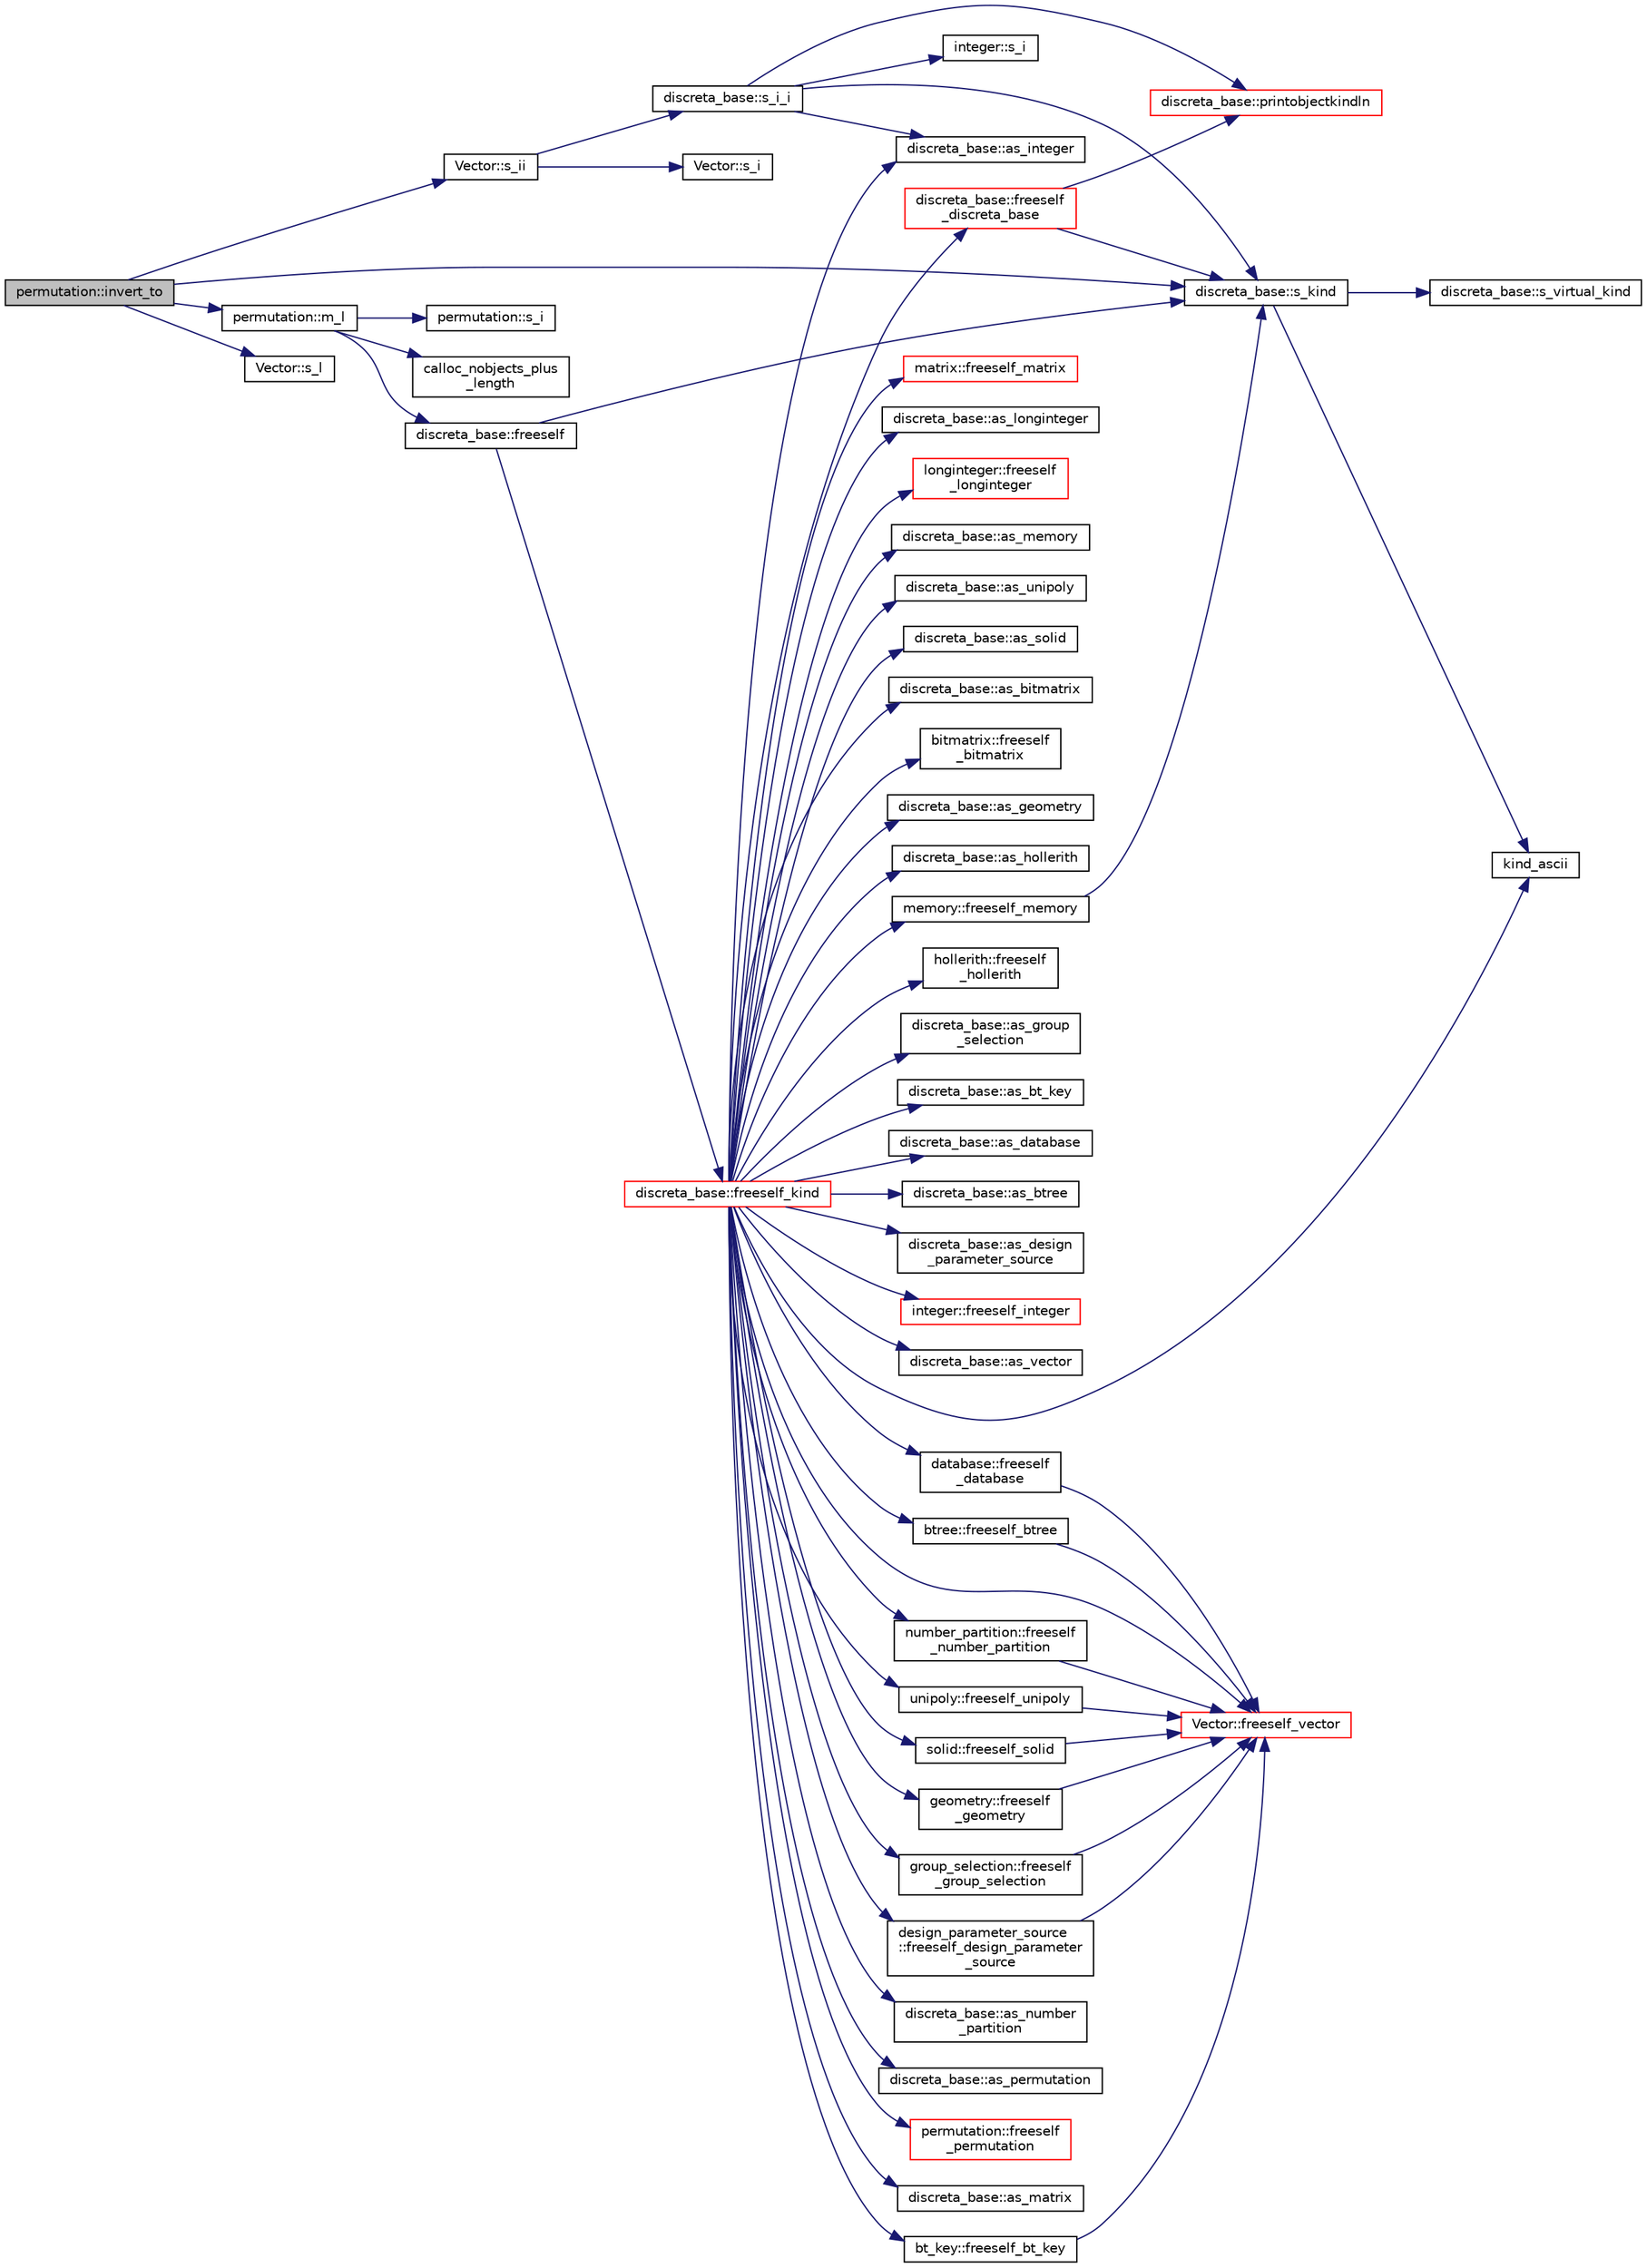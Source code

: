 digraph "permutation::invert_to"
{
  edge [fontname="Helvetica",fontsize="10",labelfontname="Helvetica",labelfontsize="10"];
  node [fontname="Helvetica",fontsize="10",shape=record];
  rankdir="LR";
  Node1384 [label="permutation::invert_to",height=0.2,width=0.4,color="black", fillcolor="grey75", style="filled", fontcolor="black"];
  Node1384 -> Node1385 [color="midnightblue",fontsize="10",style="solid",fontname="Helvetica"];
  Node1385 [label="discreta_base::s_kind",height=0.2,width=0.4,color="black", fillcolor="white", style="filled",URL="$d7/d71/classdiscreta__base.html#a8a830025c74adbbc3362418a7c2ba157"];
  Node1385 -> Node1386 [color="midnightblue",fontsize="10",style="solid",fontname="Helvetica"];
  Node1386 [label="discreta_base::s_virtual_kind",height=0.2,width=0.4,color="black", fillcolor="white", style="filled",URL="$d7/d71/classdiscreta__base.html#a52778a6d6943a468be083d0785d418fb"];
  Node1385 -> Node1387 [color="midnightblue",fontsize="10",style="solid",fontname="Helvetica"];
  Node1387 [label="kind_ascii",height=0.2,width=0.4,color="black", fillcolor="white", style="filled",URL="$d9/d60/discreta_8h.html#ad0ce825a9f29bc6cec27e1b64cfe27bf"];
  Node1384 -> Node1388 [color="midnightblue",fontsize="10",style="solid",fontname="Helvetica"];
  Node1388 [label="Vector::s_l",height=0.2,width=0.4,color="black", fillcolor="white", style="filled",URL="$d5/db2/class_vector.html#ad2dc082288f858d22a528832289e0704"];
  Node1384 -> Node1389 [color="midnightblue",fontsize="10",style="solid",fontname="Helvetica"];
  Node1389 [label="permutation::m_l",height=0.2,width=0.4,color="black", fillcolor="white", style="filled",URL="$d0/d08/classpermutation.html#a9cf73421f89b2c24cf2d08f002752030"];
  Node1389 -> Node1390 [color="midnightblue",fontsize="10",style="solid",fontname="Helvetica"];
  Node1390 [label="discreta_base::freeself",height=0.2,width=0.4,color="black", fillcolor="white", style="filled",URL="$d7/d71/classdiscreta__base.html#a9a3c9501a562293b5667c11b9174d6e5"];
  Node1390 -> Node1391 [color="midnightblue",fontsize="10",style="solid",fontname="Helvetica"];
  Node1391 [label="discreta_base::freeself_kind",height=0.2,width=0.4,color="red", fillcolor="white", style="filled",URL="$d7/d71/classdiscreta__base.html#a63a23ada2165b3838fab719ed458cec8"];
  Node1391 -> Node1392 [color="midnightblue",fontsize="10",style="solid",fontname="Helvetica"];
  Node1392 [label="discreta_base::freeself\l_discreta_base",height=0.2,width=0.4,color="red", fillcolor="white", style="filled",URL="$d7/d71/classdiscreta__base.html#a8b1ec2cee4566034441e066dc2c027db"];
  Node1392 -> Node1385 [color="midnightblue",fontsize="10",style="solid",fontname="Helvetica"];
  Node1392 -> Node1393 [color="midnightblue",fontsize="10",style="solid",fontname="Helvetica"];
  Node1393 [label="discreta_base::printobjectkindln",height=0.2,width=0.4,color="red", fillcolor="white", style="filled",URL="$d7/d71/classdiscreta__base.html#a677ccc8f392ebedde05e453f8cf59559"];
  Node1391 -> Node1396 [color="midnightblue",fontsize="10",style="solid",fontname="Helvetica"];
  Node1396 [label="discreta_base::as_integer",height=0.2,width=0.4,color="black", fillcolor="white", style="filled",URL="$d7/d71/classdiscreta__base.html#a00d7691eaf874fd283d942692fe8dd26"];
  Node1391 -> Node1397 [color="midnightblue",fontsize="10",style="solid",fontname="Helvetica"];
  Node1397 [label="integer::freeself_integer",height=0.2,width=0.4,color="red", fillcolor="white", style="filled",URL="$d0/de5/classinteger.html#a02eb557612c9db1820dd75a77151edc0"];
  Node1391 -> Node1398 [color="midnightblue",fontsize="10",style="solid",fontname="Helvetica"];
  Node1398 [label="discreta_base::as_vector",height=0.2,width=0.4,color="black", fillcolor="white", style="filled",URL="$d7/d71/classdiscreta__base.html#a7bdd6cae39c380b128ee9e17e42cf020"];
  Node1391 -> Node1399 [color="midnightblue",fontsize="10",style="solid",fontname="Helvetica"];
  Node1399 [label="Vector::freeself_vector",height=0.2,width=0.4,color="red", fillcolor="white", style="filled",URL="$d5/db2/class_vector.html#ad55c58937ca8fb342247a2c0fb572d20"];
  Node1391 -> Node1401 [color="midnightblue",fontsize="10",style="solid",fontname="Helvetica"];
  Node1401 [label="discreta_base::as_number\l_partition",height=0.2,width=0.4,color="black", fillcolor="white", style="filled",URL="$d7/d71/classdiscreta__base.html#a307aa09de0e925d46697707968ffab00"];
  Node1391 -> Node1402 [color="midnightblue",fontsize="10",style="solid",fontname="Helvetica"];
  Node1402 [label="number_partition::freeself\l_number_partition",height=0.2,width=0.4,color="black", fillcolor="white", style="filled",URL="$df/d50/classnumber__partition.html#aa74111c1c8cd218b654e7b7c1ca42eb5"];
  Node1402 -> Node1399 [color="midnightblue",fontsize="10",style="solid",fontname="Helvetica"];
  Node1391 -> Node1403 [color="midnightblue",fontsize="10",style="solid",fontname="Helvetica"];
  Node1403 [label="discreta_base::as_permutation",height=0.2,width=0.4,color="black", fillcolor="white", style="filled",URL="$d7/d71/classdiscreta__base.html#aa4e72f36a82984239b12ae831e131098"];
  Node1391 -> Node1404 [color="midnightblue",fontsize="10",style="solid",fontname="Helvetica"];
  Node1404 [label="permutation::freeself\l_permutation",height=0.2,width=0.4,color="red", fillcolor="white", style="filled",URL="$d0/d08/classpermutation.html#a1f86343fa765d71c976d79e5ce372c12"];
  Node1391 -> Node1405 [color="midnightblue",fontsize="10",style="solid",fontname="Helvetica"];
  Node1405 [label="discreta_base::as_matrix",height=0.2,width=0.4,color="black", fillcolor="white", style="filled",URL="$d7/d71/classdiscreta__base.html#ae4d7f56d917a4707b838fbffde6467ff"];
  Node1391 -> Node1406 [color="midnightblue",fontsize="10",style="solid",fontname="Helvetica"];
  Node1406 [label="matrix::freeself_matrix",height=0.2,width=0.4,color="red", fillcolor="white", style="filled",URL="$d1/d8d/classmatrix.html#ab47d61820499f35c15bf82fb6a3b9bd1"];
  Node1391 -> Node1408 [color="midnightblue",fontsize="10",style="solid",fontname="Helvetica"];
  Node1408 [label="discreta_base::as_longinteger",height=0.2,width=0.4,color="black", fillcolor="white", style="filled",URL="$d7/d71/classdiscreta__base.html#a20a094639eb711b10c8694c51937f7cd"];
  Node1391 -> Node1409 [color="midnightblue",fontsize="10",style="solid",fontname="Helvetica"];
  Node1409 [label="longinteger::freeself\l_longinteger",height=0.2,width=0.4,color="red", fillcolor="white", style="filled",URL="$d3/d71/classlonginteger.html#a82006f4b7c6bf897de0387497e16c219"];
  Node1391 -> Node1411 [color="midnightblue",fontsize="10",style="solid",fontname="Helvetica"];
  Node1411 [label="discreta_base::as_memory",height=0.2,width=0.4,color="black", fillcolor="white", style="filled",URL="$d7/d71/classdiscreta__base.html#ad94b2d7dce0cd4fa22db57f6e79c4bd2"];
  Node1391 -> Node1412 [color="midnightblue",fontsize="10",style="solid",fontname="Helvetica"];
  Node1412 [label="memory::freeself_memory",height=0.2,width=0.4,color="black", fillcolor="white", style="filled",URL="$d8/d99/classmemory.html#a19366f9105d79a0e818cc19255d7ef4f"];
  Node1412 -> Node1385 [color="midnightblue",fontsize="10",style="solid",fontname="Helvetica"];
  Node1391 -> Node1413 [color="midnightblue",fontsize="10",style="solid",fontname="Helvetica"];
  Node1413 [label="discreta_base::as_unipoly",height=0.2,width=0.4,color="black", fillcolor="white", style="filled",URL="$d7/d71/classdiscreta__base.html#ad50d8027f039fe5c2478cddb243adc9d"];
  Node1391 -> Node1414 [color="midnightblue",fontsize="10",style="solid",fontname="Helvetica"];
  Node1414 [label="unipoly::freeself_unipoly",height=0.2,width=0.4,color="black", fillcolor="white", style="filled",URL="$d1/d89/classunipoly.html#aad315db6c6adb555a0c63877aab7d27e"];
  Node1414 -> Node1399 [color="midnightblue",fontsize="10",style="solid",fontname="Helvetica"];
  Node1391 -> Node1415 [color="midnightblue",fontsize="10",style="solid",fontname="Helvetica"];
  Node1415 [label="discreta_base::as_solid",height=0.2,width=0.4,color="black", fillcolor="white", style="filled",URL="$d7/d71/classdiscreta__base.html#a1fc5f2b85ec97ab0a69dd64903c970a5"];
  Node1391 -> Node1416 [color="midnightblue",fontsize="10",style="solid",fontname="Helvetica"];
  Node1416 [label="solid::freeself_solid",height=0.2,width=0.4,color="black", fillcolor="white", style="filled",URL="$d8/def/classsolid.html#a84c2f0abd7b24b1cf2ccefa9c99567fe"];
  Node1416 -> Node1399 [color="midnightblue",fontsize="10",style="solid",fontname="Helvetica"];
  Node1391 -> Node1417 [color="midnightblue",fontsize="10",style="solid",fontname="Helvetica"];
  Node1417 [label="discreta_base::as_bitmatrix",height=0.2,width=0.4,color="black", fillcolor="white", style="filled",URL="$d7/d71/classdiscreta__base.html#a071ad54ea8ef6c9d1d15f532e5a76df6"];
  Node1391 -> Node1418 [color="midnightblue",fontsize="10",style="solid",fontname="Helvetica"];
  Node1418 [label="bitmatrix::freeself\l_bitmatrix",height=0.2,width=0.4,color="black", fillcolor="white", style="filled",URL="$de/dc8/classbitmatrix.html#a4b84eed56a244df63819eae6b7ba1eff"];
  Node1391 -> Node1419 [color="midnightblue",fontsize="10",style="solid",fontname="Helvetica"];
  Node1419 [label="discreta_base::as_geometry",height=0.2,width=0.4,color="black", fillcolor="white", style="filled",URL="$d7/d71/classdiscreta__base.html#a38fc7b4cdd830703e9d87354b79bc5c8"];
  Node1391 -> Node1420 [color="midnightblue",fontsize="10",style="solid",fontname="Helvetica"];
  Node1420 [label="geometry::freeself\l_geometry",height=0.2,width=0.4,color="black", fillcolor="white", style="filled",URL="$da/d44/classgeometry.html#a504b1b52d24b4ae00d9fd0b7838b57e6"];
  Node1420 -> Node1399 [color="midnightblue",fontsize="10",style="solid",fontname="Helvetica"];
  Node1391 -> Node1421 [color="midnightblue",fontsize="10",style="solid",fontname="Helvetica"];
  Node1421 [label="discreta_base::as_hollerith",height=0.2,width=0.4,color="black", fillcolor="white", style="filled",URL="$d7/d71/classdiscreta__base.html#a3e66f82711f314710107e2f29e589690"];
  Node1391 -> Node1422 [color="midnightblue",fontsize="10",style="solid",fontname="Helvetica"];
  Node1422 [label="hollerith::freeself\l_hollerith",height=0.2,width=0.4,color="black", fillcolor="white", style="filled",URL="$d8/d99/classhollerith.html#a240d1b30780c9e09323d0b3ad5e2d1f7"];
  Node1391 -> Node1423 [color="midnightblue",fontsize="10",style="solid",fontname="Helvetica"];
  Node1423 [label="discreta_base::as_group\l_selection",height=0.2,width=0.4,color="black", fillcolor="white", style="filled",URL="$d7/d71/classdiscreta__base.html#aae1bac4883c567718bef9fb610abbdc8"];
  Node1391 -> Node1424 [color="midnightblue",fontsize="10",style="solid",fontname="Helvetica"];
  Node1424 [label="group_selection::freeself\l_group_selection",height=0.2,width=0.4,color="black", fillcolor="white", style="filled",URL="$d6/db0/classgroup__selection.html#a778b1a466858bf7f90516eeba1795798"];
  Node1424 -> Node1399 [color="midnightblue",fontsize="10",style="solid",fontname="Helvetica"];
  Node1391 -> Node1425 [color="midnightblue",fontsize="10",style="solid",fontname="Helvetica"];
  Node1425 [label="discreta_base::as_bt_key",height=0.2,width=0.4,color="black", fillcolor="white", style="filled",URL="$d7/d71/classdiscreta__base.html#a2734c6e08dca17cf6588bd5064ec1b9f"];
  Node1391 -> Node1426 [color="midnightblue",fontsize="10",style="solid",fontname="Helvetica"];
  Node1426 [label="bt_key::freeself_bt_key",height=0.2,width=0.4,color="black", fillcolor="white", style="filled",URL="$d1/de5/classbt__key.html#aad1f5a9b943d3ae072f1d09a9bb126c6"];
  Node1426 -> Node1399 [color="midnightblue",fontsize="10",style="solid",fontname="Helvetica"];
  Node1391 -> Node1427 [color="midnightblue",fontsize="10",style="solid",fontname="Helvetica"];
  Node1427 [label="discreta_base::as_database",height=0.2,width=0.4,color="black", fillcolor="white", style="filled",URL="$d7/d71/classdiscreta__base.html#ab055d39d58210a2b03ba3d33703b09a9"];
  Node1391 -> Node1428 [color="midnightblue",fontsize="10",style="solid",fontname="Helvetica"];
  Node1428 [label="database::freeself\l_database",height=0.2,width=0.4,color="black", fillcolor="white", style="filled",URL="$db/d72/classdatabase.html#a4dc263211f9b364e4fa733c8cf53e066"];
  Node1428 -> Node1399 [color="midnightblue",fontsize="10",style="solid",fontname="Helvetica"];
  Node1391 -> Node1429 [color="midnightblue",fontsize="10",style="solid",fontname="Helvetica"];
  Node1429 [label="discreta_base::as_btree",height=0.2,width=0.4,color="black", fillcolor="white", style="filled",URL="$d7/d71/classdiscreta__base.html#a78e76674cef2ec113c17989c11288778"];
  Node1391 -> Node1430 [color="midnightblue",fontsize="10",style="solid",fontname="Helvetica"];
  Node1430 [label="btree::freeself_btree",height=0.2,width=0.4,color="black", fillcolor="white", style="filled",URL="$dd/db0/classbtree.html#af866a69c5f887781efdcd491d71f2c28"];
  Node1430 -> Node1399 [color="midnightblue",fontsize="10",style="solid",fontname="Helvetica"];
  Node1391 -> Node1431 [color="midnightblue",fontsize="10",style="solid",fontname="Helvetica"];
  Node1431 [label="discreta_base::as_design\l_parameter_source",height=0.2,width=0.4,color="black", fillcolor="white", style="filled",URL="$d7/d71/classdiscreta__base.html#a59cbf837c6582ded5bc586265d13d81a"];
  Node1391 -> Node1432 [color="midnightblue",fontsize="10",style="solid",fontname="Helvetica"];
  Node1432 [label="design_parameter_source\l::freeself_design_parameter\l_source",height=0.2,width=0.4,color="black", fillcolor="white", style="filled",URL="$df/d4b/classdesign__parameter__source.html#a61e751fbde5330ede70525d4953bbc79"];
  Node1432 -> Node1399 [color="midnightblue",fontsize="10",style="solid",fontname="Helvetica"];
  Node1391 -> Node1387 [color="midnightblue",fontsize="10",style="solid",fontname="Helvetica"];
  Node1390 -> Node1385 [color="midnightblue",fontsize="10",style="solid",fontname="Helvetica"];
  Node1389 -> Node1435 [color="midnightblue",fontsize="10",style="solid",fontname="Helvetica"];
  Node1435 [label="calloc_nobjects_plus\l_length",height=0.2,width=0.4,color="black", fillcolor="white", style="filled",URL="$d9/d60/discreta_8h.html#a71599d54c8c17dfa065a363f5cdd0aa4"];
  Node1389 -> Node1436 [color="midnightblue",fontsize="10",style="solid",fontname="Helvetica"];
  Node1436 [label="permutation::s_i",height=0.2,width=0.4,color="black", fillcolor="white", style="filled",URL="$d0/d08/classpermutation.html#ab8c74af5111dbf8808da04214b918873"];
  Node1384 -> Node1437 [color="midnightblue",fontsize="10",style="solid",fontname="Helvetica"];
  Node1437 [label="Vector::s_ii",height=0.2,width=0.4,color="black", fillcolor="white", style="filled",URL="$d5/db2/class_vector.html#a75d4942cc7b9794717b4846c10520db8"];
  Node1437 -> Node1438 [color="midnightblue",fontsize="10",style="solid",fontname="Helvetica"];
  Node1438 [label="Vector::s_i",height=0.2,width=0.4,color="black", fillcolor="white", style="filled",URL="$d5/db2/class_vector.html#a1c4fe1752523df8119f70dd550244871"];
  Node1437 -> Node1439 [color="midnightblue",fontsize="10",style="solid",fontname="Helvetica"];
  Node1439 [label="discreta_base::s_i_i",height=0.2,width=0.4,color="black", fillcolor="white", style="filled",URL="$d7/d71/classdiscreta__base.html#aadb92c01fbe69b3034b0214b33fbc735"];
  Node1439 -> Node1385 [color="midnightblue",fontsize="10",style="solid",fontname="Helvetica"];
  Node1439 -> Node1393 [color="midnightblue",fontsize="10",style="solid",fontname="Helvetica"];
  Node1439 -> Node1396 [color="midnightblue",fontsize="10",style="solid",fontname="Helvetica"];
  Node1439 -> Node1440 [color="midnightblue",fontsize="10",style="solid",fontname="Helvetica"];
  Node1440 [label="integer::s_i",height=0.2,width=0.4,color="black", fillcolor="white", style="filled",URL="$d0/de5/classinteger.html#adf28e9f94d4c844adaa950deeb80b904"];
}
